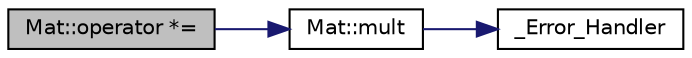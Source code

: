digraph "Mat::operator *="
{
 // INTERACTIVE_SVG=YES
 // LATEX_PDF_SIZE
  edge [fontname="Helvetica",fontsize="10",labelfontname="Helvetica",labelfontsize="10"];
  node [fontname="Helvetica",fontsize="10",shape=record];
  rankdir="LR";
  Node66 [label="Mat::operator *=",height=0.2,width=0.4,color="black", fillcolor="grey75", style="filled", fontcolor="black",tooltip=" "];
  Node66 -> Node67 [color="midnightblue",fontsize="10",style="solid",fontname="Helvetica"];
  Node67 [label="Mat::mult",height=0.2,width=0.4,color="black", fillcolor="white", style="filled",URL="$class_mat.html#a03d3322fef7fcc6d52fe141171c5fa04",tooltip=" "];
  Node67 -> Node68 [color="midnightblue",fontsize="10",style="solid",fontname="Helvetica"];
  Node68 [label="_Error_Handler",height=0.2,width=0.4,color="black", fillcolor="white", style="filled",URL="$main_8cpp.html#a425dc7e549f2b17a4f48496d9561d248",tooltip=" "];
}
